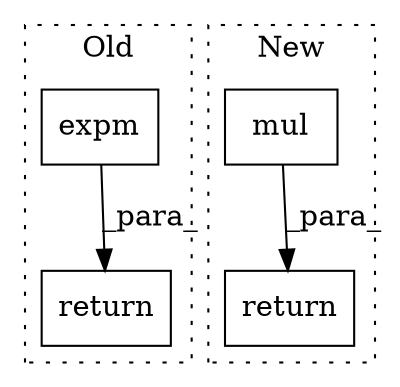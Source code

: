digraph G {
subgraph cluster0 {
1 [label="expm" a="32" s="924,940" l="5,1" shape="box"];
3 [label="return" a="41" s="898" l="7" shape="box"];
label = "Old";
style="dotted";
}
subgraph cluster1 {
2 [label="mul" a="32" s="943,978" l="4,1" shape="box"];
4 [label="return" a="41" s="987" l="7" shape="box"];
label = "New";
style="dotted";
}
1 -> 3 [label="_para_"];
2 -> 4 [label="_para_"];
}